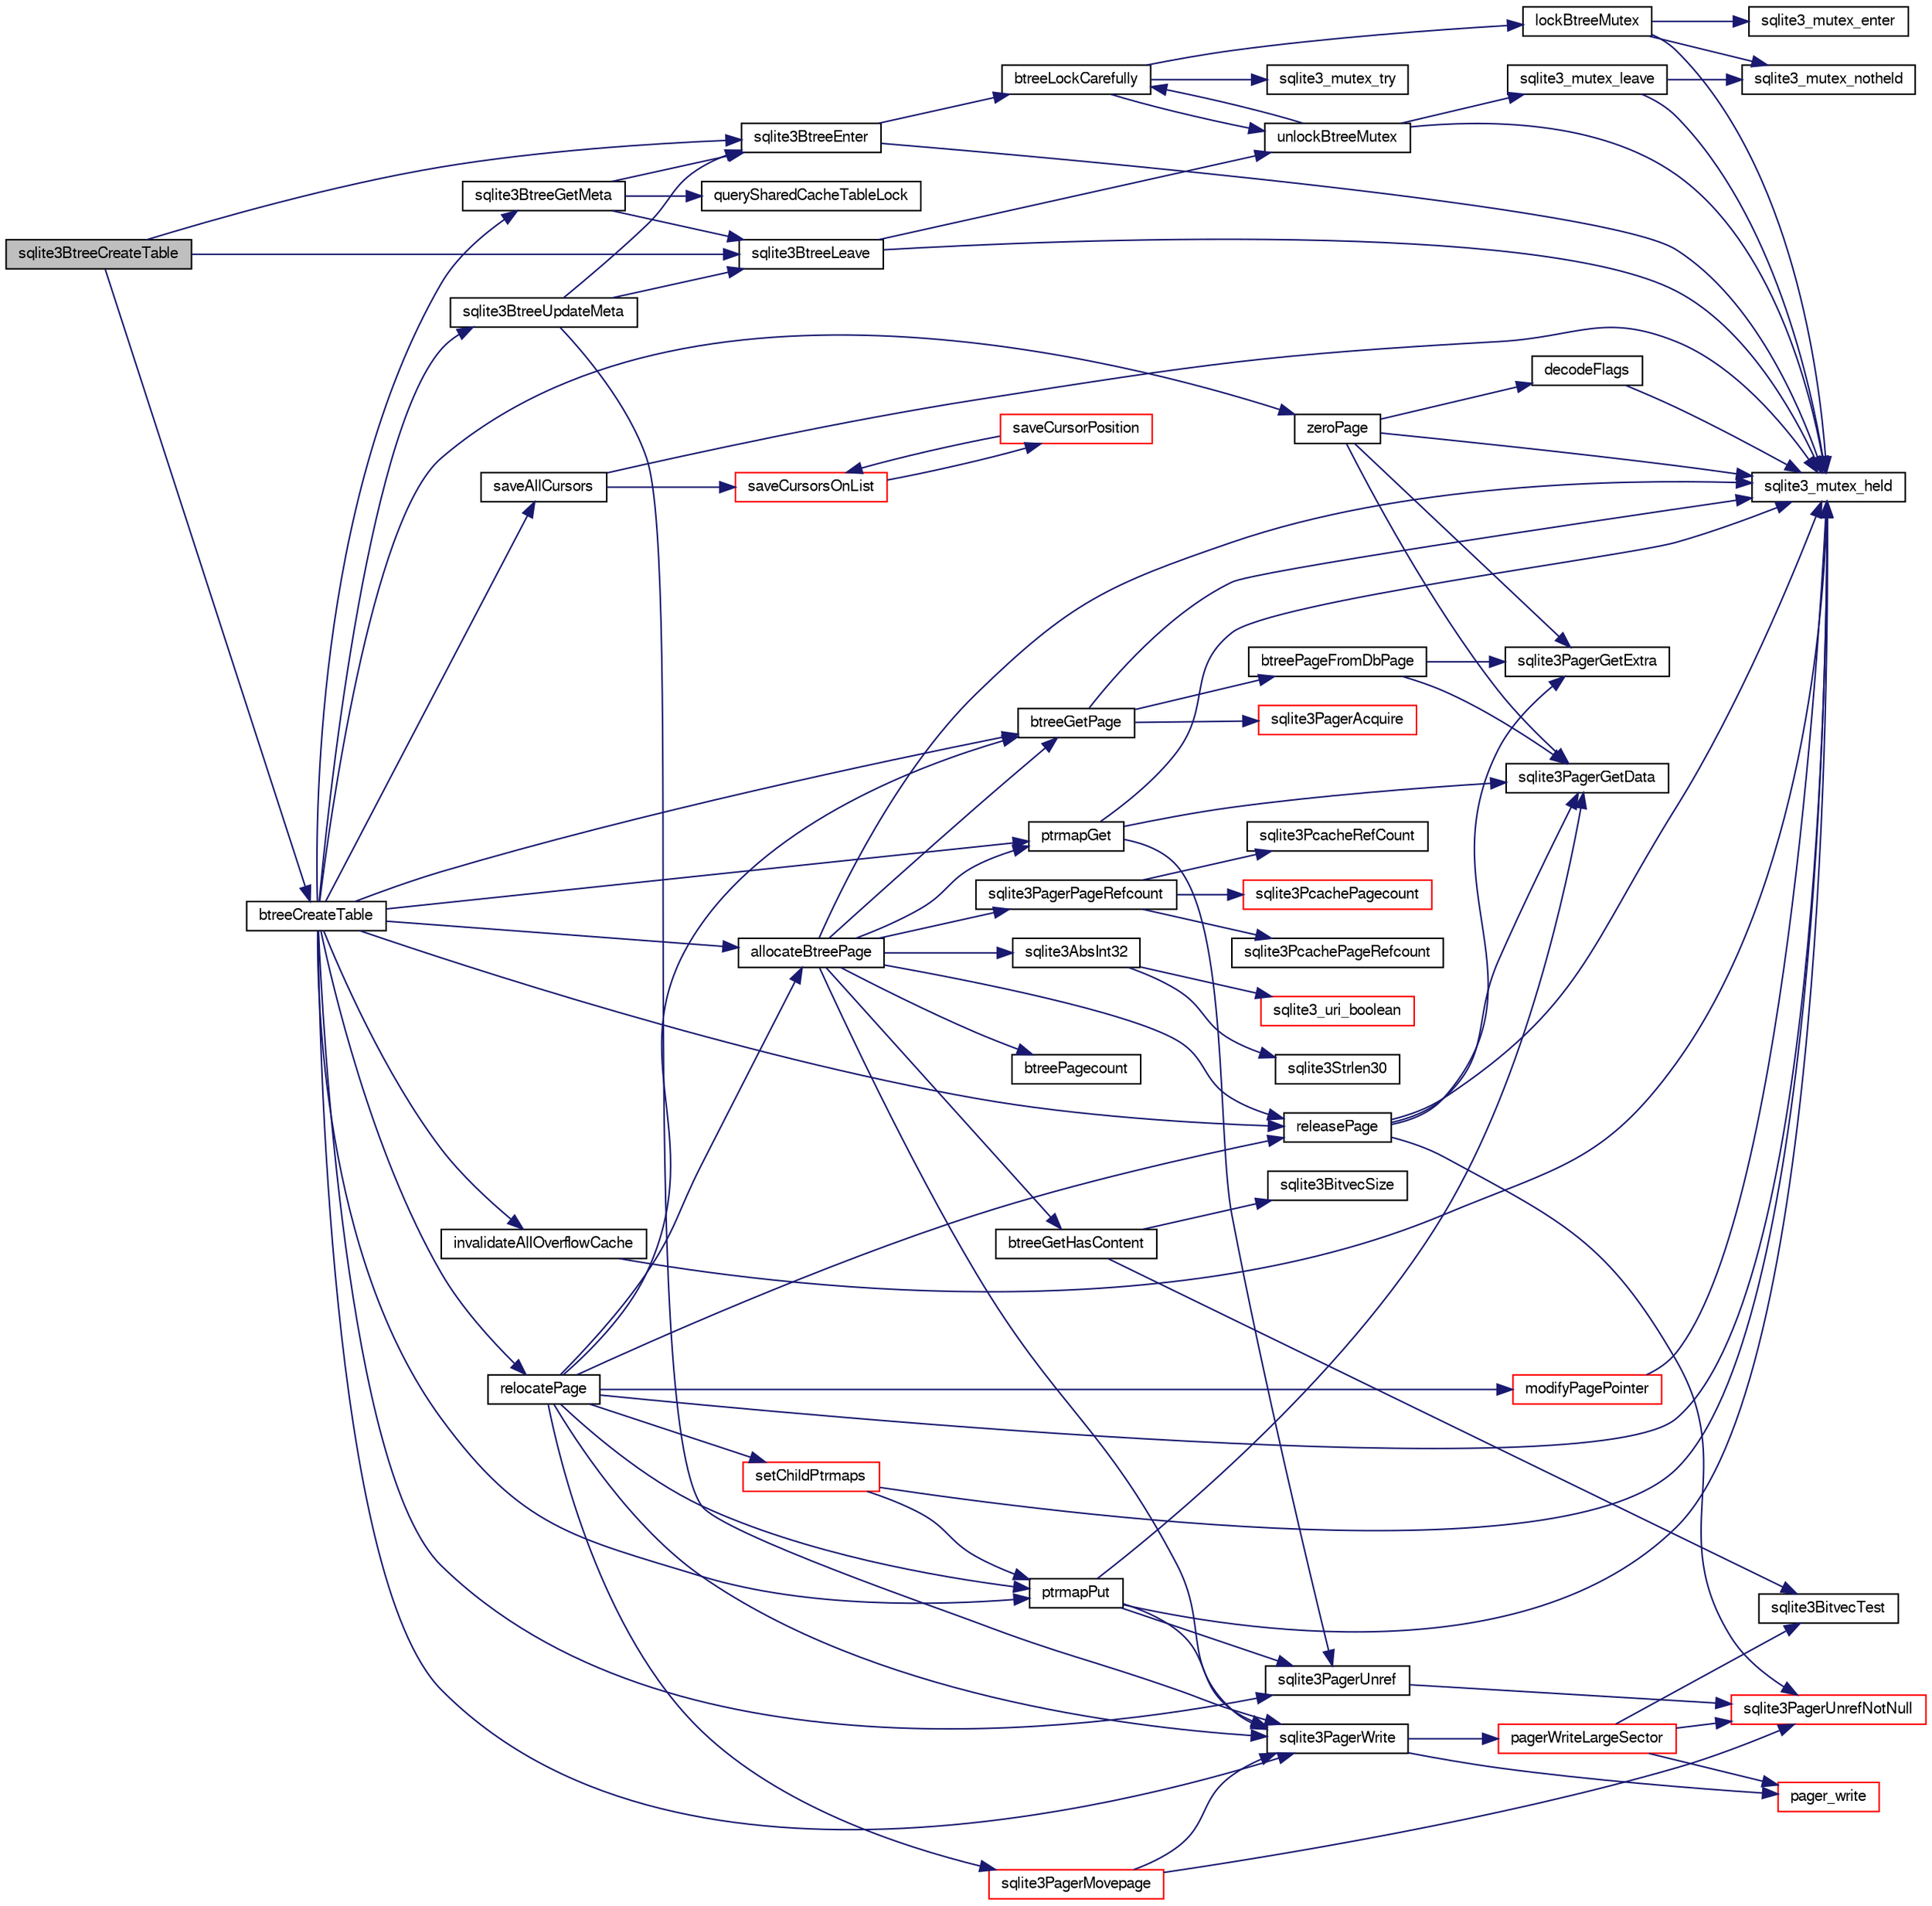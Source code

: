 digraph "sqlite3BtreeCreateTable"
{
  edge [fontname="FreeSans",fontsize="10",labelfontname="FreeSans",labelfontsize="10"];
  node [fontname="FreeSans",fontsize="10",shape=record];
  rankdir="LR";
  Node443912 [label="sqlite3BtreeCreateTable",height=0.2,width=0.4,color="black", fillcolor="grey75", style="filled", fontcolor="black"];
  Node443912 -> Node443913 [color="midnightblue",fontsize="10",style="solid",fontname="FreeSans"];
  Node443913 [label="sqlite3BtreeEnter",height=0.2,width=0.4,color="black", fillcolor="white", style="filled",URL="$sqlite3_8c.html#afa05d700ca373993fe6b0525b867feff"];
  Node443913 -> Node443914 [color="midnightblue",fontsize="10",style="solid",fontname="FreeSans"];
  Node443914 [label="sqlite3_mutex_held",height=0.2,width=0.4,color="black", fillcolor="white", style="filled",URL="$sqlite3_8c.html#acf77da68932b6bc163c5e68547ecc3e7"];
  Node443913 -> Node443915 [color="midnightblue",fontsize="10",style="solid",fontname="FreeSans"];
  Node443915 [label="btreeLockCarefully",height=0.2,width=0.4,color="black", fillcolor="white", style="filled",URL="$sqlite3_8c.html#a796746b1c1e4d6926960636bd74c79d7"];
  Node443915 -> Node443916 [color="midnightblue",fontsize="10",style="solid",fontname="FreeSans"];
  Node443916 [label="sqlite3_mutex_try",height=0.2,width=0.4,color="black", fillcolor="white", style="filled",URL="$sqlite3_8c.html#a196f84b09bdfda96ae5ae23189be1ec8"];
  Node443915 -> Node443917 [color="midnightblue",fontsize="10",style="solid",fontname="FreeSans"];
  Node443917 [label="unlockBtreeMutex",height=0.2,width=0.4,color="black", fillcolor="white", style="filled",URL="$sqlite3_8c.html#a29bc7d1c753dfa2af9fb296b7dc19a4a"];
  Node443917 -> Node443914 [color="midnightblue",fontsize="10",style="solid",fontname="FreeSans"];
  Node443917 -> Node443918 [color="midnightblue",fontsize="10",style="solid",fontname="FreeSans"];
  Node443918 [label="sqlite3_mutex_leave",height=0.2,width=0.4,color="black", fillcolor="white", style="filled",URL="$sqlite3_8c.html#a5838d235601dbd3c1fa993555c6bcc93"];
  Node443918 -> Node443914 [color="midnightblue",fontsize="10",style="solid",fontname="FreeSans"];
  Node443918 -> Node443919 [color="midnightblue",fontsize="10",style="solid",fontname="FreeSans"];
  Node443919 [label="sqlite3_mutex_notheld",height=0.2,width=0.4,color="black", fillcolor="white", style="filled",URL="$sqlite3_8c.html#a83967c837c1c000d3b5adcfaa688f5dc"];
  Node443917 -> Node443915 [color="midnightblue",fontsize="10",style="solid",fontname="FreeSans"];
  Node443915 -> Node443920 [color="midnightblue",fontsize="10",style="solid",fontname="FreeSans"];
  Node443920 [label="lockBtreeMutex",height=0.2,width=0.4,color="black", fillcolor="white", style="filled",URL="$sqlite3_8c.html#ab1714bc62ac8a451c7b17bc53053ca53"];
  Node443920 -> Node443919 [color="midnightblue",fontsize="10",style="solid",fontname="FreeSans"];
  Node443920 -> Node443914 [color="midnightblue",fontsize="10",style="solid",fontname="FreeSans"];
  Node443920 -> Node443921 [color="midnightblue",fontsize="10",style="solid",fontname="FreeSans"];
  Node443921 [label="sqlite3_mutex_enter",height=0.2,width=0.4,color="black", fillcolor="white", style="filled",URL="$sqlite3_8c.html#a1c12cde690bd89f104de5cbad12a6bf5"];
  Node443912 -> Node443922 [color="midnightblue",fontsize="10",style="solid",fontname="FreeSans"];
  Node443922 [label="btreeCreateTable",height=0.2,width=0.4,color="black", fillcolor="white", style="filled",URL="$sqlite3_8c.html#a48e09eaac366a6b585edd02553872954"];
  Node443922 -> Node443923 [color="midnightblue",fontsize="10",style="solid",fontname="FreeSans"];
  Node443923 [label="allocateBtreePage",height=0.2,width=0.4,color="black", fillcolor="white", style="filled",URL="$sqlite3_8c.html#ae84ce1103eabfe9455a6a59e6cec4a33"];
  Node443923 -> Node443914 [color="midnightblue",fontsize="10",style="solid",fontname="FreeSans"];
  Node443923 -> Node443924 [color="midnightblue",fontsize="10",style="solid",fontname="FreeSans"];
  Node443924 [label="btreePagecount",height=0.2,width=0.4,color="black", fillcolor="white", style="filled",URL="$sqlite3_8c.html#a9cc4ac11752c088db89d551ec1495a15"];
  Node443923 -> Node443925 [color="midnightblue",fontsize="10",style="solid",fontname="FreeSans"];
  Node443925 [label="ptrmapGet",height=0.2,width=0.4,color="black", fillcolor="white", style="filled",URL="$sqlite3_8c.html#ae91bfd9c1bec807a52a384d2ed01934b"];
  Node443925 -> Node443914 [color="midnightblue",fontsize="10",style="solid",fontname="FreeSans"];
  Node443925 -> Node443926 [color="midnightblue",fontsize="10",style="solid",fontname="FreeSans"];
  Node443926 [label="sqlite3PagerGetData",height=0.2,width=0.4,color="black", fillcolor="white", style="filled",URL="$sqlite3_8c.html#a9dd340e56fb4b7fad4df339595b8d8a2"];
  Node443925 -> Node443927 [color="midnightblue",fontsize="10",style="solid",fontname="FreeSans"];
  Node443927 [label="sqlite3PagerUnref",height=0.2,width=0.4,color="black", fillcolor="white", style="filled",URL="$sqlite3_8c.html#aa9d040b7f24a8a5d99bf96863b52cd15"];
  Node443927 -> Node443928 [color="midnightblue",fontsize="10",style="solid",fontname="FreeSans"];
  Node443928 [label="sqlite3PagerUnrefNotNull",height=0.2,width=0.4,color="red", fillcolor="white", style="filled",URL="$sqlite3_8c.html#a4b314f96f09f5c68c94672e420e31ab9"];
  Node443923 -> Node444277 [color="midnightblue",fontsize="10",style="solid",fontname="FreeSans"];
  Node444277 [label="sqlite3PagerWrite",height=0.2,width=0.4,color="black", fillcolor="white", style="filled",URL="$sqlite3_8c.html#ad4b8aee028ee99575b0748b299e04ed0"];
  Node444277 -> Node444278 [color="midnightblue",fontsize="10",style="solid",fontname="FreeSans"];
  Node444278 [label="pagerWriteLargeSector",height=0.2,width=0.4,color="red", fillcolor="white", style="filled",URL="$sqlite3_8c.html#a06334f0cc1c2dc95ffe29c2359928b92"];
  Node444278 -> Node444253 [color="midnightblue",fontsize="10",style="solid",fontname="FreeSans"];
  Node444253 [label="sqlite3BitvecTest",height=0.2,width=0.4,color="black", fillcolor="white", style="filled",URL="$sqlite3_8c.html#ab08693a5ff8d1b759eb50dc307ee910f"];
  Node444278 -> Node444279 [color="midnightblue",fontsize="10",style="solid",fontname="FreeSans"];
  Node444279 [label="pager_write",height=0.2,width=0.4,color="red", fillcolor="white", style="filled",URL="$sqlite3_8c.html#aa5dbf1a9dcccf0aa140b04b81325517f"];
  Node444278 -> Node443928 [color="midnightblue",fontsize="10",style="solid",fontname="FreeSans"];
  Node444277 -> Node444279 [color="midnightblue",fontsize="10",style="solid",fontname="FreeSans"];
  Node443923 -> Node444332 [color="midnightblue",fontsize="10",style="solid",fontname="FreeSans"];
  Node444332 [label="btreeGetPage",height=0.2,width=0.4,color="black", fillcolor="white", style="filled",URL="$sqlite3_8c.html#ac59679e30ceb0190614fbd19a7feb6de"];
  Node444332 -> Node443914 [color="midnightblue",fontsize="10",style="solid",fontname="FreeSans"];
  Node444332 -> Node444300 [color="midnightblue",fontsize="10",style="solid",fontname="FreeSans"];
  Node444300 [label="sqlite3PagerAcquire",height=0.2,width=0.4,color="red", fillcolor="white", style="filled",URL="$sqlite3_8c.html#a22a53daafd2bd778cda390312651f994"];
  Node444332 -> Node444333 [color="midnightblue",fontsize="10",style="solid",fontname="FreeSans"];
  Node444333 [label="btreePageFromDbPage",height=0.2,width=0.4,color="black", fillcolor="white", style="filled",URL="$sqlite3_8c.html#a148c0bf09d4ef14a49e0e7a2c0506c80"];
  Node444333 -> Node444297 [color="midnightblue",fontsize="10",style="solid",fontname="FreeSans"];
  Node444297 [label="sqlite3PagerGetExtra",height=0.2,width=0.4,color="black", fillcolor="white", style="filled",URL="$sqlite3_8c.html#a48e879a6d20f06f27390973ab8d59bd7"];
  Node444333 -> Node443926 [color="midnightblue",fontsize="10",style="solid",fontname="FreeSans"];
  Node443923 -> Node444334 [color="midnightblue",fontsize="10",style="solid",fontname="FreeSans"];
  Node444334 [label="releasePage",height=0.2,width=0.4,color="black", fillcolor="white", style="filled",URL="$sqlite3_8c.html#a92c6fb14f9bcf117440c35116c26d6c4"];
  Node444334 -> Node444297 [color="midnightblue",fontsize="10",style="solid",fontname="FreeSans"];
  Node444334 -> Node443926 [color="midnightblue",fontsize="10",style="solid",fontname="FreeSans"];
  Node444334 -> Node443914 [color="midnightblue",fontsize="10",style="solid",fontname="FreeSans"];
  Node444334 -> Node443928 [color="midnightblue",fontsize="10",style="solid",fontname="FreeSans"];
  Node443923 -> Node444335 [color="midnightblue",fontsize="10",style="solid",fontname="FreeSans"];
  Node444335 [label="sqlite3AbsInt32",height=0.2,width=0.4,color="black", fillcolor="white", style="filled",URL="$sqlite3_8c.html#a8fdd09f2c6e36df943b6b6092ac0dcbf"];
  Node444335 -> Node444336 [color="midnightblue",fontsize="10",style="solid",fontname="FreeSans"];
  Node444336 [label="sqlite3_uri_boolean",height=0.2,width=0.4,color="red", fillcolor="white", style="filled",URL="$sqlite3_8c.html#a1124cc9034bdbc616bb6d54455a4110f"];
  Node444335 -> Node444024 [color="midnightblue",fontsize="10",style="solid",fontname="FreeSans"];
  Node444024 [label="sqlite3Strlen30",height=0.2,width=0.4,color="black", fillcolor="white", style="filled",URL="$sqlite3_8c.html#a3dcd80ba41f1a308193dee74857b62a7"];
  Node443923 -> Node444343 [color="midnightblue",fontsize="10",style="solid",fontname="FreeSans"];
  Node444343 [label="btreeGetHasContent",height=0.2,width=0.4,color="black", fillcolor="white", style="filled",URL="$sqlite3_8c.html#a1ebd60bdf9e0181818da4eff654b1a26"];
  Node444343 -> Node444344 [color="midnightblue",fontsize="10",style="solid",fontname="FreeSans"];
  Node444344 [label="sqlite3BitvecSize",height=0.2,width=0.4,color="black", fillcolor="white", style="filled",URL="$sqlite3_8c.html#a7560bae9996565b0d984916bb0a4b448"];
  Node444343 -> Node444253 [color="midnightblue",fontsize="10",style="solid",fontname="FreeSans"];
  Node443923 -> Node444345 [color="midnightblue",fontsize="10",style="solid",fontname="FreeSans"];
  Node444345 [label="sqlite3PagerPageRefcount",height=0.2,width=0.4,color="black", fillcolor="white", style="filled",URL="$sqlite3_8c.html#a02362e6744d4431e328d760bef635a19"];
  Node444345 -> Node444240 [color="midnightblue",fontsize="10",style="solid",fontname="FreeSans"];
  Node444240 [label="sqlite3PcachePageRefcount",height=0.2,width=0.4,color="black", fillcolor="white", style="filled",URL="$sqlite3_8c.html#a4010b85eb18d6cc834f0f9ced4f6a274"];
  Node444345 -> Node443935 [color="midnightblue",fontsize="10",style="solid",fontname="FreeSans"];
  Node443935 [label="sqlite3PcacheRefCount",height=0.2,width=0.4,color="black", fillcolor="white", style="filled",URL="$sqlite3_8c.html#adee2536d23ec9628e0883ccab03b3429"];
  Node444345 -> Node444346 [color="midnightblue",fontsize="10",style="solid",fontname="FreeSans"];
  Node444346 [label="sqlite3PcachePagecount",height=0.2,width=0.4,color="red", fillcolor="white", style="filled",URL="$sqlite3_8c.html#a5d5e74b7acdd0ab46b5caaea93b9b8d4"];
  Node443922 -> Node444347 [color="midnightblue",fontsize="10",style="solid",fontname="FreeSans"];
  Node444347 [label="invalidateAllOverflowCache",height=0.2,width=0.4,color="black", fillcolor="white", style="filled",URL="$sqlite3_8c.html#ae54a9c06fff6f71d61f77b1f08f3e09c"];
  Node444347 -> Node443914 [color="midnightblue",fontsize="10",style="solid",fontname="FreeSans"];
  Node443922 -> Node444348 [color="midnightblue",fontsize="10",style="solid",fontname="FreeSans"];
  Node444348 [label="sqlite3BtreeGetMeta",height=0.2,width=0.4,color="black", fillcolor="white", style="filled",URL="$sqlite3_8c.html#aa1124ad3e3ee4dada2aa96eebd4e9c9a"];
  Node444348 -> Node443913 [color="midnightblue",fontsize="10",style="solid",fontname="FreeSans"];
  Node444348 -> Node444349 [color="midnightblue",fontsize="10",style="solid",fontname="FreeSans"];
  Node444349 [label="querySharedCacheTableLock",height=0.2,width=0.4,color="black", fillcolor="white", style="filled",URL="$sqlite3_8c.html#a248343a0d79235a90b955d801713d243"];
  Node444348 -> Node444263 [color="midnightblue",fontsize="10",style="solid",fontname="FreeSans"];
  Node444263 [label="sqlite3BtreeLeave",height=0.2,width=0.4,color="black", fillcolor="white", style="filled",URL="$sqlite3_8c.html#a460e4f89d1aeef4b4d334cfe8165da89"];
  Node444263 -> Node443917 [color="midnightblue",fontsize="10",style="solid",fontname="FreeSans"];
  Node444263 -> Node443914 [color="midnightblue",fontsize="10",style="solid",fontname="FreeSans"];
  Node443922 -> Node444350 [color="midnightblue",fontsize="10",style="solid",fontname="FreeSans"];
  Node444350 [label="saveAllCursors",height=0.2,width=0.4,color="black", fillcolor="white", style="filled",URL="$sqlite3_8c.html#add0c7a5086792caf465148beaadb913d"];
  Node444350 -> Node443914 [color="midnightblue",fontsize="10",style="solid",fontname="FreeSans"];
  Node444350 -> Node444351 [color="midnightblue",fontsize="10",style="solid",fontname="FreeSans"];
  Node444351 [label="saveCursorsOnList",height=0.2,width=0.4,color="red", fillcolor="white", style="filled",URL="$sqlite3_8c.html#a33cb455c167e82c225c04c6628a486e1"];
  Node444351 -> Node444352 [color="midnightblue",fontsize="10",style="solid",fontname="FreeSans"];
  Node444352 [label="saveCursorPosition",height=0.2,width=0.4,color="red", fillcolor="white", style="filled",URL="$sqlite3_8c.html#a1fd19e15f7d2a03087f0c1f287dda917"];
  Node444352 -> Node444351 [color="midnightblue",fontsize="10",style="solid",fontname="FreeSans"];
  Node443922 -> Node444334 [color="midnightblue",fontsize="10",style="solid",fontname="FreeSans"];
  Node443922 -> Node444332 [color="midnightblue",fontsize="10",style="solid",fontname="FreeSans"];
  Node443922 -> Node443925 [color="midnightblue",fontsize="10",style="solid",fontname="FreeSans"];
  Node443922 -> Node444360 [color="midnightblue",fontsize="10",style="solid",fontname="FreeSans"];
  Node444360 [label="relocatePage",height=0.2,width=0.4,color="black", fillcolor="white", style="filled",URL="$sqlite3_8c.html#af8fb5934ff87b02845c89350c57fd2bc"];
  Node444360 -> Node443914 [color="midnightblue",fontsize="10",style="solid",fontname="FreeSans"];
  Node444360 -> Node444361 [color="midnightblue",fontsize="10",style="solid",fontname="FreeSans"];
  Node444361 [label="sqlite3PagerMovepage",height=0.2,width=0.4,color="red", fillcolor="white", style="filled",URL="$sqlite3_8c.html#a8cdedc7a185709301f12c4d7b305aa1e"];
  Node444361 -> Node444277 [color="midnightblue",fontsize="10",style="solid",fontname="FreeSans"];
  Node444361 -> Node443928 [color="midnightblue",fontsize="10",style="solid",fontname="FreeSans"];
  Node444360 -> Node444364 [color="midnightblue",fontsize="10",style="solid",fontname="FreeSans"];
  Node444364 [label="setChildPtrmaps",height=0.2,width=0.4,color="red", fillcolor="white", style="filled",URL="$sqlite3_8c.html#adf2ff6d11495ca47f88ace93f5be9d91"];
  Node444364 -> Node443914 [color="midnightblue",fontsize="10",style="solid",fontname="FreeSans"];
  Node444364 -> Node444370 [color="midnightblue",fontsize="10",style="solid",fontname="FreeSans"];
  Node444370 [label="ptrmapPut",height=0.2,width=0.4,color="black", fillcolor="white", style="filled",URL="$sqlite3_8c.html#ac16fbe55892f29324ac5d09957374ed0"];
  Node444370 -> Node443914 [color="midnightblue",fontsize="10",style="solid",fontname="FreeSans"];
  Node444370 -> Node443926 [color="midnightblue",fontsize="10",style="solid",fontname="FreeSans"];
  Node444370 -> Node444277 [color="midnightblue",fontsize="10",style="solid",fontname="FreeSans"];
  Node444370 -> Node443927 [color="midnightblue",fontsize="10",style="solid",fontname="FreeSans"];
  Node444360 -> Node444370 [color="midnightblue",fontsize="10",style="solid",fontname="FreeSans"];
  Node444360 -> Node444332 [color="midnightblue",fontsize="10",style="solid",fontname="FreeSans"];
  Node444360 -> Node444277 [color="midnightblue",fontsize="10",style="solid",fontname="FreeSans"];
  Node444360 -> Node444334 [color="midnightblue",fontsize="10",style="solid",fontname="FreeSans"];
  Node444360 -> Node444371 [color="midnightblue",fontsize="10",style="solid",fontname="FreeSans"];
  Node444371 [label="modifyPagePointer",height=0.2,width=0.4,color="red", fillcolor="white", style="filled",URL="$sqlite3_8c.html#acc82754cf975b3a8033b396d86f1045a"];
  Node444371 -> Node443914 [color="midnightblue",fontsize="10",style="solid",fontname="FreeSans"];
  Node444360 -> Node443923 [color="midnightblue",fontsize="10",style="solid",fontname="FreeSans"];
  Node443922 -> Node444277 [color="midnightblue",fontsize="10",style="solid",fontname="FreeSans"];
  Node443922 -> Node444370 [color="midnightblue",fontsize="10",style="solid",fontname="FreeSans"];
  Node443922 -> Node444372 [color="midnightblue",fontsize="10",style="solid",fontname="FreeSans"];
  Node444372 [label="sqlite3BtreeUpdateMeta",height=0.2,width=0.4,color="black", fillcolor="white", style="filled",URL="$sqlite3_8c.html#a550ba529de456d619365377b5528641c"];
  Node444372 -> Node443913 [color="midnightblue",fontsize="10",style="solid",fontname="FreeSans"];
  Node444372 -> Node444277 [color="midnightblue",fontsize="10",style="solid",fontname="FreeSans"];
  Node444372 -> Node444263 [color="midnightblue",fontsize="10",style="solid",fontname="FreeSans"];
  Node443922 -> Node444373 [color="midnightblue",fontsize="10",style="solid",fontname="FreeSans"];
  Node444373 [label="zeroPage",height=0.2,width=0.4,color="black", fillcolor="white", style="filled",URL="$sqlite3_8c.html#a1c974ee71f86cb74370ca21e5e6cdb14"];
  Node444373 -> Node444297 [color="midnightblue",fontsize="10",style="solid",fontname="FreeSans"];
  Node444373 -> Node443926 [color="midnightblue",fontsize="10",style="solid",fontname="FreeSans"];
  Node444373 -> Node443914 [color="midnightblue",fontsize="10",style="solid",fontname="FreeSans"];
  Node444373 -> Node444366 [color="midnightblue",fontsize="10",style="solid",fontname="FreeSans"];
  Node444366 [label="decodeFlags",height=0.2,width=0.4,color="black", fillcolor="white", style="filled",URL="$sqlite3_8c.html#acb168e46383706f31cefd555da235eae"];
  Node444366 -> Node443914 [color="midnightblue",fontsize="10",style="solid",fontname="FreeSans"];
  Node443922 -> Node443927 [color="midnightblue",fontsize="10",style="solid",fontname="FreeSans"];
  Node443912 -> Node444263 [color="midnightblue",fontsize="10",style="solid",fontname="FreeSans"];
}
